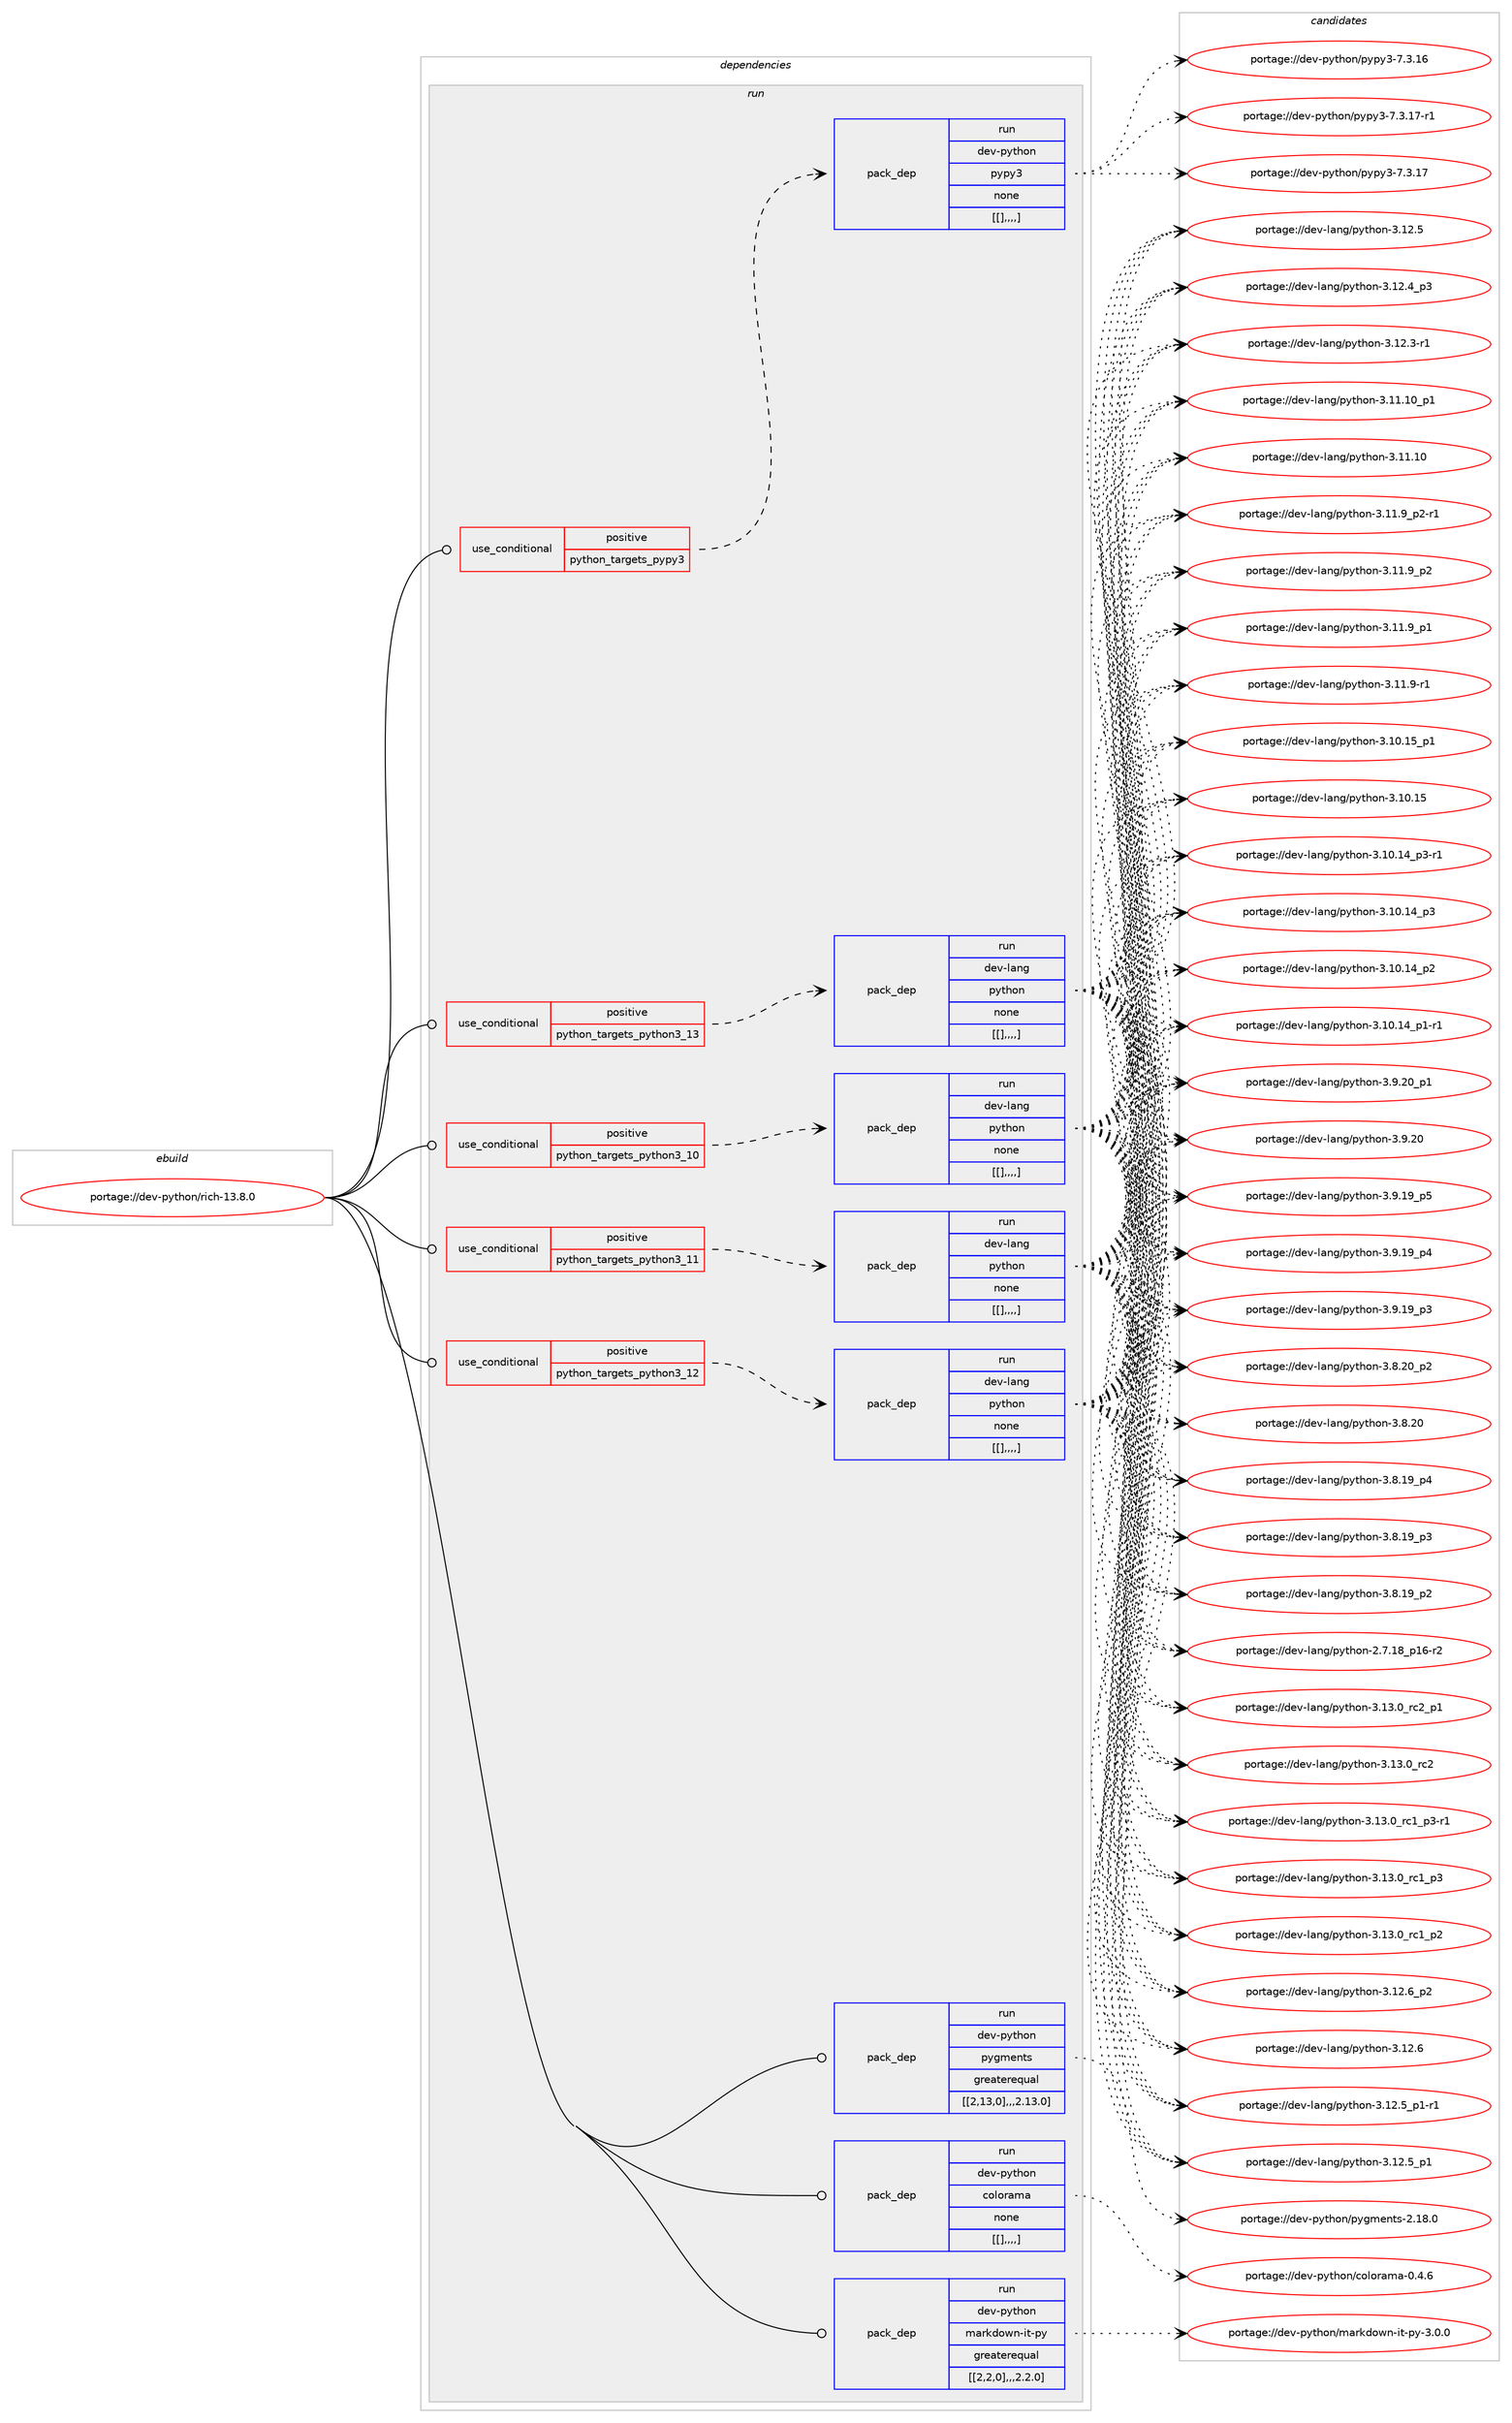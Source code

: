 digraph prolog {

# *************
# Graph options
# *************

newrank=true;
concentrate=true;
compound=true;
graph [rankdir=LR,fontname=Helvetica,fontsize=10,ranksep=1.5];#, ranksep=2.5, nodesep=0.2];
edge  [arrowhead=vee];
node  [fontname=Helvetica,fontsize=10];

# **********
# The ebuild
# **********

subgraph cluster_leftcol {
color=gray;
label=<<i>ebuild</i>>;
id [label="portage://dev-python/rich-13.8.0", color=red, width=4, href="../dev-python/rich-13.8.0.svg"];
}

# ****************
# The dependencies
# ****************

subgraph cluster_midcol {
color=gray;
label=<<i>dependencies</i>>;
subgraph cluster_compile {
fillcolor="#eeeeee";
style=filled;
label=<<i>compile</i>>;
}
subgraph cluster_compileandrun {
fillcolor="#eeeeee";
style=filled;
label=<<i>compile and run</i>>;
}
subgraph cluster_run {
fillcolor="#eeeeee";
style=filled;
label=<<i>run</i>>;
subgraph cond40793 {
dependency165372 [label=<<TABLE BORDER="0" CELLBORDER="1" CELLSPACING="0" CELLPADDING="4"><TR><TD ROWSPAN="3" CELLPADDING="10">use_conditional</TD></TR><TR><TD>positive</TD></TR><TR><TD>python_targets_pypy3</TD></TR></TABLE>>, shape=none, color=red];
subgraph pack123321 {
dependency165373 [label=<<TABLE BORDER="0" CELLBORDER="1" CELLSPACING="0" CELLPADDING="4" WIDTH="220"><TR><TD ROWSPAN="6" CELLPADDING="30">pack_dep</TD></TR><TR><TD WIDTH="110">run</TD></TR><TR><TD>dev-python</TD></TR><TR><TD>pypy3</TD></TR><TR><TD>none</TD></TR><TR><TD>[[],,,,]</TD></TR></TABLE>>, shape=none, color=blue];
}
dependency165372:e -> dependency165373:w [weight=20,style="dashed",arrowhead="vee"];
}
id:e -> dependency165372:w [weight=20,style="solid",arrowhead="odot"];
subgraph cond40794 {
dependency165374 [label=<<TABLE BORDER="0" CELLBORDER="1" CELLSPACING="0" CELLPADDING="4"><TR><TD ROWSPAN="3" CELLPADDING="10">use_conditional</TD></TR><TR><TD>positive</TD></TR><TR><TD>python_targets_python3_10</TD></TR></TABLE>>, shape=none, color=red];
subgraph pack123322 {
dependency165375 [label=<<TABLE BORDER="0" CELLBORDER="1" CELLSPACING="0" CELLPADDING="4" WIDTH="220"><TR><TD ROWSPAN="6" CELLPADDING="30">pack_dep</TD></TR><TR><TD WIDTH="110">run</TD></TR><TR><TD>dev-lang</TD></TR><TR><TD>python</TD></TR><TR><TD>none</TD></TR><TR><TD>[[],,,,]</TD></TR></TABLE>>, shape=none, color=blue];
}
dependency165374:e -> dependency165375:w [weight=20,style="dashed",arrowhead="vee"];
}
id:e -> dependency165374:w [weight=20,style="solid",arrowhead="odot"];
subgraph cond40795 {
dependency165376 [label=<<TABLE BORDER="0" CELLBORDER="1" CELLSPACING="0" CELLPADDING="4"><TR><TD ROWSPAN="3" CELLPADDING="10">use_conditional</TD></TR><TR><TD>positive</TD></TR><TR><TD>python_targets_python3_11</TD></TR></TABLE>>, shape=none, color=red];
subgraph pack123323 {
dependency165377 [label=<<TABLE BORDER="0" CELLBORDER="1" CELLSPACING="0" CELLPADDING="4" WIDTH="220"><TR><TD ROWSPAN="6" CELLPADDING="30">pack_dep</TD></TR><TR><TD WIDTH="110">run</TD></TR><TR><TD>dev-lang</TD></TR><TR><TD>python</TD></TR><TR><TD>none</TD></TR><TR><TD>[[],,,,]</TD></TR></TABLE>>, shape=none, color=blue];
}
dependency165376:e -> dependency165377:w [weight=20,style="dashed",arrowhead="vee"];
}
id:e -> dependency165376:w [weight=20,style="solid",arrowhead="odot"];
subgraph cond40796 {
dependency165378 [label=<<TABLE BORDER="0" CELLBORDER="1" CELLSPACING="0" CELLPADDING="4"><TR><TD ROWSPAN="3" CELLPADDING="10">use_conditional</TD></TR><TR><TD>positive</TD></TR><TR><TD>python_targets_python3_12</TD></TR></TABLE>>, shape=none, color=red];
subgraph pack123324 {
dependency165379 [label=<<TABLE BORDER="0" CELLBORDER="1" CELLSPACING="0" CELLPADDING="4" WIDTH="220"><TR><TD ROWSPAN="6" CELLPADDING="30">pack_dep</TD></TR><TR><TD WIDTH="110">run</TD></TR><TR><TD>dev-lang</TD></TR><TR><TD>python</TD></TR><TR><TD>none</TD></TR><TR><TD>[[],,,,]</TD></TR></TABLE>>, shape=none, color=blue];
}
dependency165378:e -> dependency165379:w [weight=20,style="dashed",arrowhead="vee"];
}
id:e -> dependency165378:w [weight=20,style="solid",arrowhead="odot"];
subgraph cond40797 {
dependency165380 [label=<<TABLE BORDER="0" CELLBORDER="1" CELLSPACING="0" CELLPADDING="4"><TR><TD ROWSPAN="3" CELLPADDING="10">use_conditional</TD></TR><TR><TD>positive</TD></TR><TR><TD>python_targets_python3_13</TD></TR></TABLE>>, shape=none, color=red];
subgraph pack123325 {
dependency165381 [label=<<TABLE BORDER="0" CELLBORDER="1" CELLSPACING="0" CELLPADDING="4" WIDTH="220"><TR><TD ROWSPAN="6" CELLPADDING="30">pack_dep</TD></TR><TR><TD WIDTH="110">run</TD></TR><TR><TD>dev-lang</TD></TR><TR><TD>python</TD></TR><TR><TD>none</TD></TR><TR><TD>[[],,,,]</TD></TR></TABLE>>, shape=none, color=blue];
}
dependency165380:e -> dependency165381:w [weight=20,style="dashed",arrowhead="vee"];
}
id:e -> dependency165380:w [weight=20,style="solid",arrowhead="odot"];
subgraph pack123326 {
dependency165382 [label=<<TABLE BORDER="0" CELLBORDER="1" CELLSPACING="0" CELLPADDING="4" WIDTH="220"><TR><TD ROWSPAN="6" CELLPADDING="30">pack_dep</TD></TR><TR><TD WIDTH="110">run</TD></TR><TR><TD>dev-python</TD></TR><TR><TD>colorama</TD></TR><TR><TD>none</TD></TR><TR><TD>[[],,,,]</TD></TR></TABLE>>, shape=none, color=blue];
}
id:e -> dependency165382:w [weight=20,style="solid",arrowhead="odot"];
subgraph pack123327 {
dependency165383 [label=<<TABLE BORDER="0" CELLBORDER="1" CELLSPACING="0" CELLPADDING="4" WIDTH="220"><TR><TD ROWSPAN="6" CELLPADDING="30">pack_dep</TD></TR><TR><TD WIDTH="110">run</TD></TR><TR><TD>dev-python</TD></TR><TR><TD>markdown-it-py</TD></TR><TR><TD>greaterequal</TD></TR><TR><TD>[[2,2,0],,,2.2.0]</TD></TR></TABLE>>, shape=none, color=blue];
}
id:e -> dependency165383:w [weight=20,style="solid",arrowhead="odot"];
subgraph pack123328 {
dependency165384 [label=<<TABLE BORDER="0" CELLBORDER="1" CELLSPACING="0" CELLPADDING="4" WIDTH="220"><TR><TD ROWSPAN="6" CELLPADDING="30">pack_dep</TD></TR><TR><TD WIDTH="110">run</TD></TR><TR><TD>dev-python</TD></TR><TR><TD>pygments</TD></TR><TR><TD>greaterequal</TD></TR><TR><TD>[[2,13,0],,,2.13.0]</TD></TR></TABLE>>, shape=none, color=blue];
}
id:e -> dependency165384:w [weight=20,style="solid",arrowhead="odot"];
}
}

# **************
# The candidates
# **************

subgraph cluster_choices {
rank=same;
color=gray;
label=<<i>candidates</i>>;

subgraph choice123321 {
color=black;
nodesep=1;
choice100101118451121211161041111104711212111212151455546514649554511449 [label="portage://dev-python/pypy3-7.3.17-r1", color=red, width=4,href="../dev-python/pypy3-7.3.17-r1.svg"];
choice10010111845112121116104111110471121211121215145554651464955 [label="portage://dev-python/pypy3-7.3.17", color=red, width=4,href="../dev-python/pypy3-7.3.17.svg"];
choice10010111845112121116104111110471121211121215145554651464954 [label="portage://dev-python/pypy3-7.3.16", color=red, width=4,href="../dev-python/pypy3-7.3.16.svg"];
dependency165373:e -> choice100101118451121211161041111104711212111212151455546514649554511449:w [style=dotted,weight="100"];
dependency165373:e -> choice10010111845112121116104111110471121211121215145554651464955:w [style=dotted,weight="100"];
dependency165373:e -> choice10010111845112121116104111110471121211121215145554651464954:w [style=dotted,weight="100"];
}
subgraph choice123322 {
color=black;
nodesep=1;
choice100101118451089711010347112121116104111110455146495146489511499509511249 [label="portage://dev-lang/python-3.13.0_rc2_p1", color=red, width=4,href="../dev-lang/python-3.13.0_rc2_p1.svg"];
choice10010111845108971101034711212111610411111045514649514648951149950 [label="portage://dev-lang/python-3.13.0_rc2", color=red, width=4,href="../dev-lang/python-3.13.0_rc2.svg"];
choice1001011184510897110103471121211161041111104551464951464895114994995112514511449 [label="portage://dev-lang/python-3.13.0_rc1_p3-r1", color=red, width=4,href="../dev-lang/python-3.13.0_rc1_p3-r1.svg"];
choice100101118451089711010347112121116104111110455146495146489511499499511251 [label="portage://dev-lang/python-3.13.0_rc1_p3", color=red, width=4,href="../dev-lang/python-3.13.0_rc1_p3.svg"];
choice100101118451089711010347112121116104111110455146495146489511499499511250 [label="portage://dev-lang/python-3.13.0_rc1_p2", color=red, width=4,href="../dev-lang/python-3.13.0_rc1_p2.svg"];
choice100101118451089711010347112121116104111110455146495046549511250 [label="portage://dev-lang/python-3.12.6_p2", color=red, width=4,href="../dev-lang/python-3.12.6_p2.svg"];
choice10010111845108971101034711212111610411111045514649504654 [label="portage://dev-lang/python-3.12.6", color=red, width=4,href="../dev-lang/python-3.12.6.svg"];
choice1001011184510897110103471121211161041111104551464950465395112494511449 [label="portage://dev-lang/python-3.12.5_p1-r1", color=red, width=4,href="../dev-lang/python-3.12.5_p1-r1.svg"];
choice100101118451089711010347112121116104111110455146495046539511249 [label="portage://dev-lang/python-3.12.5_p1", color=red, width=4,href="../dev-lang/python-3.12.5_p1.svg"];
choice10010111845108971101034711212111610411111045514649504653 [label="portage://dev-lang/python-3.12.5", color=red, width=4,href="../dev-lang/python-3.12.5.svg"];
choice100101118451089711010347112121116104111110455146495046529511251 [label="portage://dev-lang/python-3.12.4_p3", color=red, width=4,href="../dev-lang/python-3.12.4_p3.svg"];
choice100101118451089711010347112121116104111110455146495046514511449 [label="portage://dev-lang/python-3.12.3-r1", color=red, width=4,href="../dev-lang/python-3.12.3-r1.svg"];
choice10010111845108971101034711212111610411111045514649494649489511249 [label="portage://dev-lang/python-3.11.10_p1", color=red, width=4,href="../dev-lang/python-3.11.10_p1.svg"];
choice1001011184510897110103471121211161041111104551464949464948 [label="portage://dev-lang/python-3.11.10", color=red, width=4,href="../dev-lang/python-3.11.10.svg"];
choice1001011184510897110103471121211161041111104551464949465795112504511449 [label="portage://dev-lang/python-3.11.9_p2-r1", color=red, width=4,href="../dev-lang/python-3.11.9_p2-r1.svg"];
choice100101118451089711010347112121116104111110455146494946579511250 [label="portage://dev-lang/python-3.11.9_p2", color=red, width=4,href="../dev-lang/python-3.11.9_p2.svg"];
choice100101118451089711010347112121116104111110455146494946579511249 [label="portage://dev-lang/python-3.11.9_p1", color=red, width=4,href="../dev-lang/python-3.11.9_p1.svg"];
choice100101118451089711010347112121116104111110455146494946574511449 [label="portage://dev-lang/python-3.11.9-r1", color=red, width=4,href="../dev-lang/python-3.11.9-r1.svg"];
choice10010111845108971101034711212111610411111045514649484649539511249 [label="portage://dev-lang/python-3.10.15_p1", color=red, width=4,href="../dev-lang/python-3.10.15_p1.svg"];
choice1001011184510897110103471121211161041111104551464948464953 [label="portage://dev-lang/python-3.10.15", color=red, width=4,href="../dev-lang/python-3.10.15.svg"];
choice100101118451089711010347112121116104111110455146494846495295112514511449 [label="portage://dev-lang/python-3.10.14_p3-r1", color=red, width=4,href="../dev-lang/python-3.10.14_p3-r1.svg"];
choice10010111845108971101034711212111610411111045514649484649529511251 [label="portage://dev-lang/python-3.10.14_p3", color=red, width=4,href="../dev-lang/python-3.10.14_p3.svg"];
choice10010111845108971101034711212111610411111045514649484649529511250 [label="portage://dev-lang/python-3.10.14_p2", color=red, width=4,href="../dev-lang/python-3.10.14_p2.svg"];
choice100101118451089711010347112121116104111110455146494846495295112494511449 [label="portage://dev-lang/python-3.10.14_p1-r1", color=red, width=4,href="../dev-lang/python-3.10.14_p1-r1.svg"];
choice100101118451089711010347112121116104111110455146574650489511249 [label="portage://dev-lang/python-3.9.20_p1", color=red, width=4,href="../dev-lang/python-3.9.20_p1.svg"];
choice10010111845108971101034711212111610411111045514657465048 [label="portage://dev-lang/python-3.9.20", color=red, width=4,href="../dev-lang/python-3.9.20.svg"];
choice100101118451089711010347112121116104111110455146574649579511253 [label="portage://dev-lang/python-3.9.19_p5", color=red, width=4,href="../dev-lang/python-3.9.19_p5.svg"];
choice100101118451089711010347112121116104111110455146574649579511252 [label="portage://dev-lang/python-3.9.19_p4", color=red, width=4,href="../dev-lang/python-3.9.19_p4.svg"];
choice100101118451089711010347112121116104111110455146574649579511251 [label="portage://dev-lang/python-3.9.19_p3", color=red, width=4,href="../dev-lang/python-3.9.19_p3.svg"];
choice100101118451089711010347112121116104111110455146564650489511250 [label="portage://dev-lang/python-3.8.20_p2", color=red, width=4,href="../dev-lang/python-3.8.20_p2.svg"];
choice10010111845108971101034711212111610411111045514656465048 [label="portage://dev-lang/python-3.8.20", color=red, width=4,href="../dev-lang/python-3.8.20.svg"];
choice100101118451089711010347112121116104111110455146564649579511252 [label="portage://dev-lang/python-3.8.19_p4", color=red, width=4,href="../dev-lang/python-3.8.19_p4.svg"];
choice100101118451089711010347112121116104111110455146564649579511251 [label="portage://dev-lang/python-3.8.19_p3", color=red, width=4,href="../dev-lang/python-3.8.19_p3.svg"];
choice100101118451089711010347112121116104111110455146564649579511250 [label="portage://dev-lang/python-3.8.19_p2", color=red, width=4,href="../dev-lang/python-3.8.19_p2.svg"];
choice100101118451089711010347112121116104111110455046554649569511249544511450 [label="portage://dev-lang/python-2.7.18_p16-r2", color=red, width=4,href="../dev-lang/python-2.7.18_p16-r2.svg"];
dependency165375:e -> choice100101118451089711010347112121116104111110455146495146489511499509511249:w [style=dotted,weight="100"];
dependency165375:e -> choice10010111845108971101034711212111610411111045514649514648951149950:w [style=dotted,weight="100"];
dependency165375:e -> choice1001011184510897110103471121211161041111104551464951464895114994995112514511449:w [style=dotted,weight="100"];
dependency165375:e -> choice100101118451089711010347112121116104111110455146495146489511499499511251:w [style=dotted,weight="100"];
dependency165375:e -> choice100101118451089711010347112121116104111110455146495146489511499499511250:w [style=dotted,weight="100"];
dependency165375:e -> choice100101118451089711010347112121116104111110455146495046549511250:w [style=dotted,weight="100"];
dependency165375:e -> choice10010111845108971101034711212111610411111045514649504654:w [style=dotted,weight="100"];
dependency165375:e -> choice1001011184510897110103471121211161041111104551464950465395112494511449:w [style=dotted,weight="100"];
dependency165375:e -> choice100101118451089711010347112121116104111110455146495046539511249:w [style=dotted,weight="100"];
dependency165375:e -> choice10010111845108971101034711212111610411111045514649504653:w [style=dotted,weight="100"];
dependency165375:e -> choice100101118451089711010347112121116104111110455146495046529511251:w [style=dotted,weight="100"];
dependency165375:e -> choice100101118451089711010347112121116104111110455146495046514511449:w [style=dotted,weight="100"];
dependency165375:e -> choice10010111845108971101034711212111610411111045514649494649489511249:w [style=dotted,weight="100"];
dependency165375:e -> choice1001011184510897110103471121211161041111104551464949464948:w [style=dotted,weight="100"];
dependency165375:e -> choice1001011184510897110103471121211161041111104551464949465795112504511449:w [style=dotted,weight="100"];
dependency165375:e -> choice100101118451089711010347112121116104111110455146494946579511250:w [style=dotted,weight="100"];
dependency165375:e -> choice100101118451089711010347112121116104111110455146494946579511249:w [style=dotted,weight="100"];
dependency165375:e -> choice100101118451089711010347112121116104111110455146494946574511449:w [style=dotted,weight="100"];
dependency165375:e -> choice10010111845108971101034711212111610411111045514649484649539511249:w [style=dotted,weight="100"];
dependency165375:e -> choice1001011184510897110103471121211161041111104551464948464953:w [style=dotted,weight="100"];
dependency165375:e -> choice100101118451089711010347112121116104111110455146494846495295112514511449:w [style=dotted,weight="100"];
dependency165375:e -> choice10010111845108971101034711212111610411111045514649484649529511251:w [style=dotted,weight="100"];
dependency165375:e -> choice10010111845108971101034711212111610411111045514649484649529511250:w [style=dotted,weight="100"];
dependency165375:e -> choice100101118451089711010347112121116104111110455146494846495295112494511449:w [style=dotted,weight="100"];
dependency165375:e -> choice100101118451089711010347112121116104111110455146574650489511249:w [style=dotted,weight="100"];
dependency165375:e -> choice10010111845108971101034711212111610411111045514657465048:w [style=dotted,weight="100"];
dependency165375:e -> choice100101118451089711010347112121116104111110455146574649579511253:w [style=dotted,weight="100"];
dependency165375:e -> choice100101118451089711010347112121116104111110455146574649579511252:w [style=dotted,weight="100"];
dependency165375:e -> choice100101118451089711010347112121116104111110455146574649579511251:w [style=dotted,weight="100"];
dependency165375:e -> choice100101118451089711010347112121116104111110455146564650489511250:w [style=dotted,weight="100"];
dependency165375:e -> choice10010111845108971101034711212111610411111045514656465048:w [style=dotted,weight="100"];
dependency165375:e -> choice100101118451089711010347112121116104111110455146564649579511252:w [style=dotted,weight="100"];
dependency165375:e -> choice100101118451089711010347112121116104111110455146564649579511251:w [style=dotted,weight="100"];
dependency165375:e -> choice100101118451089711010347112121116104111110455146564649579511250:w [style=dotted,weight="100"];
dependency165375:e -> choice100101118451089711010347112121116104111110455046554649569511249544511450:w [style=dotted,weight="100"];
}
subgraph choice123323 {
color=black;
nodesep=1;
choice100101118451089711010347112121116104111110455146495146489511499509511249 [label="portage://dev-lang/python-3.13.0_rc2_p1", color=red, width=4,href="../dev-lang/python-3.13.0_rc2_p1.svg"];
choice10010111845108971101034711212111610411111045514649514648951149950 [label="portage://dev-lang/python-3.13.0_rc2", color=red, width=4,href="../dev-lang/python-3.13.0_rc2.svg"];
choice1001011184510897110103471121211161041111104551464951464895114994995112514511449 [label="portage://dev-lang/python-3.13.0_rc1_p3-r1", color=red, width=4,href="../dev-lang/python-3.13.0_rc1_p3-r1.svg"];
choice100101118451089711010347112121116104111110455146495146489511499499511251 [label="portage://dev-lang/python-3.13.0_rc1_p3", color=red, width=4,href="../dev-lang/python-3.13.0_rc1_p3.svg"];
choice100101118451089711010347112121116104111110455146495146489511499499511250 [label="portage://dev-lang/python-3.13.0_rc1_p2", color=red, width=4,href="../dev-lang/python-3.13.0_rc1_p2.svg"];
choice100101118451089711010347112121116104111110455146495046549511250 [label="portage://dev-lang/python-3.12.6_p2", color=red, width=4,href="../dev-lang/python-3.12.6_p2.svg"];
choice10010111845108971101034711212111610411111045514649504654 [label="portage://dev-lang/python-3.12.6", color=red, width=4,href="../dev-lang/python-3.12.6.svg"];
choice1001011184510897110103471121211161041111104551464950465395112494511449 [label="portage://dev-lang/python-3.12.5_p1-r1", color=red, width=4,href="../dev-lang/python-3.12.5_p1-r1.svg"];
choice100101118451089711010347112121116104111110455146495046539511249 [label="portage://dev-lang/python-3.12.5_p1", color=red, width=4,href="../dev-lang/python-3.12.5_p1.svg"];
choice10010111845108971101034711212111610411111045514649504653 [label="portage://dev-lang/python-3.12.5", color=red, width=4,href="../dev-lang/python-3.12.5.svg"];
choice100101118451089711010347112121116104111110455146495046529511251 [label="portage://dev-lang/python-3.12.4_p3", color=red, width=4,href="../dev-lang/python-3.12.4_p3.svg"];
choice100101118451089711010347112121116104111110455146495046514511449 [label="portage://dev-lang/python-3.12.3-r1", color=red, width=4,href="../dev-lang/python-3.12.3-r1.svg"];
choice10010111845108971101034711212111610411111045514649494649489511249 [label="portage://dev-lang/python-3.11.10_p1", color=red, width=4,href="../dev-lang/python-3.11.10_p1.svg"];
choice1001011184510897110103471121211161041111104551464949464948 [label="portage://dev-lang/python-3.11.10", color=red, width=4,href="../dev-lang/python-3.11.10.svg"];
choice1001011184510897110103471121211161041111104551464949465795112504511449 [label="portage://dev-lang/python-3.11.9_p2-r1", color=red, width=4,href="../dev-lang/python-3.11.9_p2-r1.svg"];
choice100101118451089711010347112121116104111110455146494946579511250 [label="portage://dev-lang/python-3.11.9_p2", color=red, width=4,href="../dev-lang/python-3.11.9_p2.svg"];
choice100101118451089711010347112121116104111110455146494946579511249 [label="portage://dev-lang/python-3.11.9_p1", color=red, width=4,href="../dev-lang/python-3.11.9_p1.svg"];
choice100101118451089711010347112121116104111110455146494946574511449 [label="portage://dev-lang/python-3.11.9-r1", color=red, width=4,href="../dev-lang/python-3.11.9-r1.svg"];
choice10010111845108971101034711212111610411111045514649484649539511249 [label="portage://dev-lang/python-3.10.15_p1", color=red, width=4,href="../dev-lang/python-3.10.15_p1.svg"];
choice1001011184510897110103471121211161041111104551464948464953 [label="portage://dev-lang/python-3.10.15", color=red, width=4,href="../dev-lang/python-3.10.15.svg"];
choice100101118451089711010347112121116104111110455146494846495295112514511449 [label="portage://dev-lang/python-3.10.14_p3-r1", color=red, width=4,href="../dev-lang/python-3.10.14_p3-r1.svg"];
choice10010111845108971101034711212111610411111045514649484649529511251 [label="portage://dev-lang/python-3.10.14_p3", color=red, width=4,href="../dev-lang/python-3.10.14_p3.svg"];
choice10010111845108971101034711212111610411111045514649484649529511250 [label="portage://dev-lang/python-3.10.14_p2", color=red, width=4,href="../dev-lang/python-3.10.14_p2.svg"];
choice100101118451089711010347112121116104111110455146494846495295112494511449 [label="portage://dev-lang/python-3.10.14_p1-r1", color=red, width=4,href="../dev-lang/python-3.10.14_p1-r1.svg"];
choice100101118451089711010347112121116104111110455146574650489511249 [label="portage://dev-lang/python-3.9.20_p1", color=red, width=4,href="../dev-lang/python-3.9.20_p1.svg"];
choice10010111845108971101034711212111610411111045514657465048 [label="portage://dev-lang/python-3.9.20", color=red, width=4,href="../dev-lang/python-3.9.20.svg"];
choice100101118451089711010347112121116104111110455146574649579511253 [label="portage://dev-lang/python-3.9.19_p5", color=red, width=4,href="../dev-lang/python-3.9.19_p5.svg"];
choice100101118451089711010347112121116104111110455146574649579511252 [label="portage://dev-lang/python-3.9.19_p4", color=red, width=4,href="../dev-lang/python-3.9.19_p4.svg"];
choice100101118451089711010347112121116104111110455146574649579511251 [label="portage://dev-lang/python-3.9.19_p3", color=red, width=4,href="../dev-lang/python-3.9.19_p3.svg"];
choice100101118451089711010347112121116104111110455146564650489511250 [label="portage://dev-lang/python-3.8.20_p2", color=red, width=4,href="../dev-lang/python-3.8.20_p2.svg"];
choice10010111845108971101034711212111610411111045514656465048 [label="portage://dev-lang/python-3.8.20", color=red, width=4,href="../dev-lang/python-3.8.20.svg"];
choice100101118451089711010347112121116104111110455146564649579511252 [label="portage://dev-lang/python-3.8.19_p4", color=red, width=4,href="../dev-lang/python-3.8.19_p4.svg"];
choice100101118451089711010347112121116104111110455146564649579511251 [label="portage://dev-lang/python-3.8.19_p3", color=red, width=4,href="../dev-lang/python-3.8.19_p3.svg"];
choice100101118451089711010347112121116104111110455146564649579511250 [label="portage://dev-lang/python-3.8.19_p2", color=red, width=4,href="../dev-lang/python-3.8.19_p2.svg"];
choice100101118451089711010347112121116104111110455046554649569511249544511450 [label="portage://dev-lang/python-2.7.18_p16-r2", color=red, width=4,href="../dev-lang/python-2.7.18_p16-r2.svg"];
dependency165377:e -> choice100101118451089711010347112121116104111110455146495146489511499509511249:w [style=dotted,weight="100"];
dependency165377:e -> choice10010111845108971101034711212111610411111045514649514648951149950:w [style=dotted,weight="100"];
dependency165377:e -> choice1001011184510897110103471121211161041111104551464951464895114994995112514511449:w [style=dotted,weight="100"];
dependency165377:e -> choice100101118451089711010347112121116104111110455146495146489511499499511251:w [style=dotted,weight="100"];
dependency165377:e -> choice100101118451089711010347112121116104111110455146495146489511499499511250:w [style=dotted,weight="100"];
dependency165377:e -> choice100101118451089711010347112121116104111110455146495046549511250:w [style=dotted,weight="100"];
dependency165377:e -> choice10010111845108971101034711212111610411111045514649504654:w [style=dotted,weight="100"];
dependency165377:e -> choice1001011184510897110103471121211161041111104551464950465395112494511449:w [style=dotted,weight="100"];
dependency165377:e -> choice100101118451089711010347112121116104111110455146495046539511249:w [style=dotted,weight="100"];
dependency165377:e -> choice10010111845108971101034711212111610411111045514649504653:w [style=dotted,weight="100"];
dependency165377:e -> choice100101118451089711010347112121116104111110455146495046529511251:w [style=dotted,weight="100"];
dependency165377:e -> choice100101118451089711010347112121116104111110455146495046514511449:w [style=dotted,weight="100"];
dependency165377:e -> choice10010111845108971101034711212111610411111045514649494649489511249:w [style=dotted,weight="100"];
dependency165377:e -> choice1001011184510897110103471121211161041111104551464949464948:w [style=dotted,weight="100"];
dependency165377:e -> choice1001011184510897110103471121211161041111104551464949465795112504511449:w [style=dotted,weight="100"];
dependency165377:e -> choice100101118451089711010347112121116104111110455146494946579511250:w [style=dotted,weight="100"];
dependency165377:e -> choice100101118451089711010347112121116104111110455146494946579511249:w [style=dotted,weight="100"];
dependency165377:e -> choice100101118451089711010347112121116104111110455146494946574511449:w [style=dotted,weight="100"];
dependency165377:e -> choice10010111845108971101034711212111610411111045514649484649539511249:w [style=dotted,weight="100"];
dependency165377:e -> choice1001011184510897110103471121211161041111104551464948464953:w [style=dotted,weight="100"];
dependency165377:e -> choice100101118451089711010347112121116104111110455146494846495295112514511449:w [style=dotted,weight="100"];
dependency165377:e -> choice10010111845108971101034711212111610411111045514649484649529511251:w [style=dotted,weight="100"];
dependency165377:e -> choice10010111845108971101034711212111610411111045514649484649529511250:w [style=dotted,weight="100"];
dependency165377:e -> choice100101118451089711010347112121116104111110455146494846495295112494511449:w [style=dotted,weight="100"];
dependency165377:e -> choice100101118451089711010347112121116104111110455146574650489511249:w [style=dotted,weight="100"];
dependency165377:e -> choice10010111845108971101034711212111610411111045514657465048:w [style=dotted,weight="100"];
dependency165377:e -> choice100101118451089711010347112121116104111110455146574649579511253:w [style=dotted,weight="100"];
dependency165377:e -> choice100101118451089711010347112121116104111110455146574649579511252:w [style=dotted,weight="100"];
dependency165377:e -> choice100101118451089711010347112121116104111110455146574649579511251:w [style=dotted,weight="100"];
dependency165377:e -> choice100101118451089711010347112121116104111110455146564650489511250:w [style=dotted,weight="100"];
dependency165377:e -> choice10010111845108971101034711212111610411111045514656465048:w [style=dotted,weight="100"];
dependency165377:e -> choice100101118451089711010347112121116104111110455146564649579511252:w [style=dotted,weight="100"];
dependency165377:e -> choice100101118451089711010347112121116104111110455146564649579511251:w [style=dotted,weight="100"];
dependency165377:e -> choice100101118451089711010347112121116104111110455146564649579511250:w [style=dotted,weight="100"];
dependency165377:e -> choice100101118451089711010347112121116104111110455046554649569511249544511450:w [style=dotted,weight="100"];
}
subgraph choice123324 {
color=black;
nodesep=1;
choice100101118451089711010347112121116104111110455146495146489511499509511249 [label="portage://dev-lang/python-3.13.0_rc2_p1", color=red, width=4,href="../dev-lang/python-3.13.0_rc2_p1.svg"];
choice10010111845108971101034711212111610411111045514649514648951149950 [label="portage://dev-lang/python-3.13.0_rc2", color=red, width=4,href="../dev-lang/python-3.13.0_rc2.svg"];
choice1001011184510897110103471121211161041111104551464951464895114994995112514511449 [label="portage://dev-lang/python-3.13.0_rc1_p3-r1", color=red, width=4,href="../dev-lang/python-3.13.0_rc1_p3-r1.svg"];
choice100101118451089711010347112121116104111110455146495146489511499499511251 [label="portage://dev-lang/python-3.13.0_rc1_p3", color=red, width=4,href="../dev-lang/python-3.13.0_rc1_p3.svg"];
choice100101118451089711010347112121116104111110455146495146489511499499511250 [label="portage://dev-lang/python-3.13.0_rc1_p2", color=red, width=4,href="../dev-lang/python-3.13.0_rc1_p2.svg"];
choice100101118451089711010347112121116104111110455146495046549511250 [label="portage://dev-lang/python-3.12.6_p2", color=red, width=4,href="../dev-lang/python-3.12.6_p2.svg"];
choice10010111845108971101034711212111610411111045514649504654 [label="portage://dev-lang/python-3.12.6", color=red, width=4,href="../dev-lang/python-3.12.6.svg"];
choice1001011184510897110103471121211161041111104551464950465395112494511449 [label="portage://dev-lang/python-3.12.5_p1-r1", color=red, width=4,href="../dev-lang/python-3.12.5_p1-r1.svg"];
choice100101118451089711010347112121116104111110455146495046539511249 [label="portage://dev-lang/python-3.12.5_p1", color=red, width=4,href="../dev-lang/python-3.12.5_p1.svg"];
choice10010111845108971101034711212111610411111045514649504653 [label="portage://dev-lang/python-3.12.5", color=red, width=4,href="../dev-lang/python-3.12.5.svg"];
choice100101118451089711010347112121116104111110455146495046529511251 [label="portage://dev-lang/python-3.12.4_p3", color=red, width=4,href="../dev-lang/python-3.12.4_p3.svg"];
choice100101118451089711010347112121116104111110455146495046514511449 [label="portage://dev-lang/python-3.12.3-r1", color=red, width=4,href="../dev-lang/python-3.12.3-r1.svg"];
choice10010111845108971101034711212111610411111045514649494649489511249 [label="portage://dev-lang/python-3.11.10_p1", color=red, width=4,href="../dev-lang/python-3.11.10_p1.svg"];
choice1001011184510897110103471121211161041111104551464949464948 [label="portage://dev-lang/python-3.11.10", color=red, width=4,href="../dev-lang/python-3.11.10.svg"];
choice1001011184510897110103471121211161041111104551464949465795112504511449 [label="portage://dev-lang/python-3.11.9_p2-r1", color=red, width=4,href="../dev-lang/python-3.11.9_p2-r1.svg"];
choice100101118451089711010347112121116104111110455146494946579511250 [label="portage://dev-lang/python-3.11.9_p2", color=red, width=4,href="../dev-lang/python-3.11.9_p2.svg"];
choice100101118451089711010347112121116104111110455146494946579511249 [label="portage://dev-lang/python-3.11.9_p1", color=red, width=4,href="../dev-lang/python-3.11.9_p1.svg"];
choice100101118451089711010347112121116104111110455146494946574511449 [label="portage://dev-lang/python-3.11.9-r1", color=red, width=4,href="../dev-lang/python-3.11.9-r1.svg"];
choice10010111845108971101034711212111610411111045514649484649539511249 [label="portage://dev-lang/python-3.10.15_p1", color=red, width=4,href="../dev-lang/python-3.10.15_p1.svg"];
choice1001011184510897110103471121211161041111104551464948464953 [label="portage://dev-lang/python-3.10.15", color=red, width=4,href="../dev-lang/python-3.10.15.svg"];
choice100101118451089711010347112121116104111110455146494846495295112514511449 [label="portage://dev-lang/python-3.10.14_p3-r1", color=red, width=4,href="../dev-lang/python-3.10.14_p3-r1.svg"];
choice10010111845108971101034711212111610411111045514649484649529511251 [label="portage://dev-lang/python-3.10.14_p3", color=red, width=4,href="../dev-lang/python-3.10.14_p3.svg"];
choice10010111845108971101034711212111610411111045514649484649529511250 [label="portage://dev-lang/python-3.10.14_p2", color=red, width=4,href="../dev-lang/python-3.10.14_p2.svg"];
choice100101118451089711010347112121116104111110455146494846495295112494511449 [label="portage://dev-lang/python-3.10.14_p1-r1", color=red, width=4,href="../dev-lang/python-3.10.14_p1-r1.svg"];
choice100101118451089711010347112121116104111110455146574650489511249 [label="portage://dev-lang/python-3.9.20_p1", color=red, width=4,href="../dev-lang/python-3.9.20_p1.svg"];
choice10010111845108971101034711212111610411111045514657465048 [label="portage://dev-lang/python-3.9.20", color=red, width=4,href="../dev-lang/python-3.9.20.svg"];
choice100101118451089711010347112121116104111110455146574649579511253 [label="portage://dev-lang/python-3.9.19_p5", color=red, width=4,href="../dev-lang/python-3.9.19_p5.svg"];
choice100101118451089711010347112121116104111110455146574649579511252 [label="portage://dev-lang/python-3.9.19_p4", color=red, width=4,href="../dev-lang/python-3.9.19_p4.svg"];
choice100101118451089711010347112121116104111110455146574649579511251 [label="portage://dev-lang/python-3.9.19_p3", color=red, width=4,href="../dev-lang/python-3.9.19_p3.svg"];
choice100101118451089711010347112121116104111110455146564650489511250 [label="portage://dev-lang/python-3.8.20_p2", color=red, width=4,href="../dev-lang/python-3.8.20_p2.svg"];
choice10010111845108971101034711212111610411111045514656465048 [label="portage://dev-lang/python-3.8.20", color=red, width=4,href="../dev-lang/python-3.8.20.svg"];
choice100101118451089711010347112121116104111110455146564649579511252 [label="portage://dev-lang/python-3.8.19_p4", color=red, width=4,href="../dev-lang/python-3.8.19_p4.svg"];
choice100101118451089711010347112121116104111110455146564649579511251 [label="portage://dev-lang/python-3.8.19_p3", color=red, width=4,href="../dev-lang/python-3.8.19_p3.svg"];
choice100101118451089711010347112121116104111110455146564649579511250 [label="portage://dev-lang/python-3.8.19_p2", color=red, width=4,href="../dev-lang/python-3.8.19_p2.svg"];
choice100101118451089711010347112121116104111110455046554649569511249544511450 [label="portage://dev-lang/python-2.7.18_p16-r2", color=red, width=4,href="../dev-lang/python-2.7.18_p16-r2.svg"];
dependency165379:e -> choice100101118451089711010347112121116104111110455146495146489511499509511249:w [style=dotted,weight="100"];
dependency165379:e -> choice10010111845108971101034711212111610411111045514649514648951149950:w [style=dotted,weight="100"];
dependency165379:e -> choice1001011184510897110103471121211161041111104551464951464895114994995112514511449:w [style=dotted,weight="100"];
dependency165379:e -> choice100101118451089711010347112121116104111110455146495146489511499499511251:w [style=dotted,weight="100"];
dependency165379:e -> choice100101118451089711010347112121116104111110455146495146489511499499511250:w [style=dotted,weight="100"];
dependency165379:e -> choice100101118451089711010347112121116104111110455146495046549511250:w [style=dotted,weight="100"];
dependency165379:e -> choice10010111845108971101034711212111610411111045514649504654:w [style=dotted,weight="100"];
dependency165379:e -> choice1001011184510897110103471121211161041111104551464950465395112494511449:w [style=dotted,weight="100"];
dependency165379:e -> choice100101118451089711010347112121116104111110455146495046539511249:w [style=dotted,weight="100"];
dependency165379:e -> choice10010111845108971101034711212111610411111045514649504653:w [style=dotted,weight="100"];
dependency165379:e -> choice100101118451089711010347112121116104111110455146495046529511251:w [style=dotted,weight="100"];
dependency165379:e -> choice100101118451089711010347112121116104111110455146495046514511449:w [style=dotted,weight="100"];
dependency165379:e -> choice10010111845108971101034711212111610411111045514649494649489511249:w [style=dotted,weight="100"];
dependency165379:e -> choice1001011184510897110103471121211161041111104551464949464948:w [style=dotted,weight="100"];
dependency165379:e -> choice1001011184510897110103471121211161041111104551464949465795112504511449:w [style=dotted,weight="100"];
dependency165379:e -> choice100101118451089711010347112121116104111110455146494946579511250:w [style=dotted,weight="100"];
dependency165379:e -> choice100101118451089711010347112121116104111110455146494946579511249:w [style=dotted,weight="100"];
dependency165379:e -> choice100101118451089711010347112121116104111110455146494946574511449:w [style=dotted,weight="100"];
dependency165379:e -> choice10010111845108971101034711212111610411111045514649484649539511249:w [style=dotted,weight="100"];
dependency165379:e -> choice1001011184510897110103471121211161041111104551464948464953:w [style=dotted,weight="100"];
dependency165379:e -> choice100101118451089711010347112121116104111110455146494846495295112514511449:w [style=dotted,weight="100"];
dependency165379:e -> choice10010111845108971101034711212111610411111045514649484649529511251:w [style=dotted,weight="100"];
dependency165379:e -> choice10010111845108971101034711212111610411111045514649484649529511250:w [style=dotted,weight="100"];
dependency165379:e -> choice100101118451089711010347112121116104111110455146494846495295112494511449:w [style=dotted,weight="100"];
dependency165379:e -> choice100101118451089711010347112121116104111110455146574650489511249:w [style=dotted,weight="100"];
dependency165379:e -> choice10010111845108971101034711212111610411111045514657465048:w [style=dotted,weight="100"];
dependency165379:e -> choice100101118451089711010347112121116104111110455146574649579511253:w [style=dotted,weight="100"];
dependency165379:e -> choice100101118451089711010347112121116104111110455146574649579511252:w [style=dotted,weight="100"];
dependency165379:e -> choice100101118451089711010347112121116104111110455146574649579511251:w [style=dotted,weight="100"];
dependency165379:e -> choice100101118451089711010347112121116104111110455146564650489511250:w [style=dotted,weight="100"];
dependency165379:e -> choice10010111845108971101034711212111610411111045514656465048:w [style=dotted,weight="100"];
dependency165379:e -> choice100101118451089711010347112121116104111110455146564649579511252:w [style=dotted,weight="100"];
dependency165379:e -> choice100101118451089711010347112121116104111110455146564649579511251:w [style=dotted,weight="100"];
dependency165379:e -> choice100101118451089711010347112121116104111110455146564649579511250:w [style=dotted,weight="100"];
dependency165379:e -> choice100101118451089711010347112121116104111110455046554649569511249544511450:w [style=dotted,weight="100"];
}
subgraph choice123325 {
color=black;
nodesep=1;
choice100101118451089711010347112121116104111110455146495146489511499509511249 [label="portage://dev-lang/python-3.13.0_rc2_p1", color=red, width=4,href="../dev-lang/python-3.13.0_rc2_p1.svg"];
choice10010111845108971101034711212111610411111045514649514648951149950 [label="portage://dev-lang/python-3.13.0_rc2", color=red, width=4,href="../dev-lang/python-3.13.0_rc2.svg"];
choice1001011184510897110103471121211161041111104551464951464895114994995112514511449 [label="portage://dev-lang/python-3.13.0_rc1_p3-r1", color=red, width=4,href="../dev-lang/python-3.13.0_rc1_p3-r1.svg"];
choice100101118451089711010347112121116104111110455146495146489511499499511251 [label="portage://dev-lang/python-3.13.0_rc1_p3", color=red, width=4,href="../dev-lang/python-3.13.0_rc1_p3.svg"];
choice100101118451089711010347112121116104111110455146495146489511499499511250 [label="portage://dev-lang/python-3.13.0_rc1_p2", color=red, width=4,href="../dev-lang/python-3.13.0_rc1_p2.svg"];
choice100101118451089711010347112121116104111110455146495046549511250 [label="portage://dev-lang/python-3.12.6_p2", color=red, width=4,href="../dev-lang/python-3.12.6_p2.svg"];
choice10010111845108971101034711212111610411111045514649504654 [label="portage://dev-lang/python-3.12.6", color=red, width=4,href="../dev-lang/python-3.12.6.svg"];
choice1001011184510897110103471121211161041111104551464950465395112494511449 [label="portage://dev-lang/python-3.12.5_p1-r1", color=red, width=4,href="../dev-lang/python-3.12.5_p1-r1.svg"];
choice100101118451089711010347112121116104111110455146495046539511249 [label="portage://dev-lang/python-3.12.5_p1", color=red, width=4,href="../dev-lang/python-3.12.5_p1.svg"];
choice10010111845108971101034711212111610411111045514649504653 [label="portage://dev-lang/python-3.12.5", color=red, width=4,href="../dev-lang/python-3.12.5.svg"];
choice100101118451089711010347112121116104111110455146495046529511251 [label="portage://dev-lang/python-3.12.4_p3", color=red, width=4,href="../dev-lang/python-3.12.4_p3.svg"];
choice100101118451089711010347112121116104111110455146495046514511449 [label="portage://dev-lang/python-3.12.3-r1", color=red, width=4,href="../dev-lang/python-3.12.3-r1.svg"];
choice10010111845108971101034711212111610411111045514649494649489511249 [label="portage://dev-lang/python-3.11.10_p1", color=red, width=4,href="../dev-lang/python-3.11.10_p1.svg"];
choice1001011184510897110103471121211161041111104551464949464948 [label="portage://dev-lang/python-3.11.10", color=red, width=4,href="../dev-lang/python-3.11.10.svg"];
choice1001011184510897110103471121211161041111104551464949465795112504511449 [label="portage://dev-lang/python-3.11.9_p2-r1", color=red, width=4,href="../dev-lang/python-3.11.9_p2-r1.svg"];
choice100101118451089711010347112121116104111110455146494946579511250 [label="portage://dev-lang/python-3.11.9_p2", color=red, width=4,href="../dev-lang/python-3.11.9_p2.svg"];
choice100101118451089711010347112121116104111110455146494946579511249 [label="portage://dev-lang/python-3.11.9_p1", color=red, width=4,href="../dev-lang/python-3.11.9_p1.svg"];
choice100101118451089711010347112121116104111110455146494946574511449 [label="portage://dev-lang/python-3.11.9-r1", color=red, width=4,href="../dev-lang/python-3.11.9-r1.svg"];
choice10010111845108971101034711212111610411111045514649484649539511249 [label="portage://dev-lang/python-3.10.15_p1", color=red, width=4,href="../dev-lang/python-3.10.15_p1.svg"];
choice1001011184510897110103471121211161041111104551464948464953 [label="portage://dev-lang/python-3.10.15", color=red, width=4,href="../dev-lang/python-3.10.15.svg"];
choice100101118451089711010347112121116104111110455146494846495295112514511449 [label="portage://dev-lang/python-3.10.14_p3-r1", color=red, width=4,href="../dev-lang/python-3.10.14_p3-r1.svg"];
choice10010111845108971101034711212111610411111045514649484649529511251 [label="portage://dev-lang/python-3.10.14_p3", color=red, width=4,href="../dev-lang/python-3.10.14_p3.svg"];
choice10010111845108971101034711212111610411111045514649484649529511250 [label="portage://dev-lang/python-3.10.14_p2", color=red, width=4,href="../dev-lang/python-3.10.14_p2.svg"];
choice100101118451089711010347112121116104111110455146494846495295112494511449 [label="portage://dev-lang/python-3.10.14_p1-r1", color=red, width=4,href="../dev-lang/python-3.10.14_p1-r1.svg"];
choice100101118451089711010347112121116104111110455146574650489511249 [label="portage://dev-lang/python-3.9.20_p1", color=red, width=4,href="../dev-lang/python-3.9.20_p1.svg"];
choice10010111845108971101034711212111610411111045514657465048 [label="portage://dev-lang/python-3.9.20", color=red, width=4,href="../dev-lang/python-3.9.20.svg"];
choice100101118451089711010347112121116104111110455146574649579511253 [label="portage://dev-lang/python-3.9.19_p5", color=red, width=4,href="../dev-lang/python-3.9.19_p5.svg"];
choice100101118451089711010347112121116104111110455146574649579511252 [label="portage://dev-lang/python-3.9.19_p4", color=red, width=4,href="../dev-lang/python-3.9.19_p4.svg"];
choice100101118451089711010347112121116104111110455146574649579511251 [label="portage://dev-lang/python-3.9.19_p3", color=red, width=4,href="../dev-lang/python-3.9.19_p3.svg"];
choice100101118451089711010347112121116104111110455146564650489511250 [label="portage://dev-lang/python-3.8.20_p2", color=red, width=4,href="../dev-lang/python-3.8.20_p2.svg"];
choice10010111845108971101034711212111610411111045514656465048 [label="portage://dev-lang/python-3.8.20", color=red, width=4,href="../dev-lang/python-3.8.20.svg"];
choice100101118451089711010347112121116104111110455146564649579511252 [label="portage://dev-lang/python-3.8.19_p4", color=red, width=4,href="../dev-lang/python-3.8.19_p4.svg"];
choice100101118451089711010347112121116104111110455146564649579511251 [label="portage://dev-lang/python-3.8.19_p3", color=red, width=4,href="../dev-lang/python-3.8.19_p3.svg"];
choice100101118451089711010347112121116104111110455146564649579511250 [label="portage://dev-lang/python-3.8.19_p2", color=red, width=4,href="../dev-lang/python-3.8.19_p2.svg"];
choice100101118451089711010347112121116104111110455046554649569511249544511450 [label="portage://dev-lang/python-2.7.18_p16-r2", color=red, width=4,href="../dev-lang/python-2.7.18_p16-r2.svg"];
dependency165381:e -> choice100101118451089711010347112121116104111110455146495146489511499509511249:w [style=dotted,weight="100"];
dependency165381:e -> choice10010111845108971101034711212111610411111045514649514648951149950:w [style=dotted,weight="100"];
dependency165381:e -> choice1001011184510897110103471121211161041111104551464951464895114994995112514511449:w [style=dotted,weight="100"];
dependency165381:e -> choice100101118451089711010347112121116104111110455146495146489511499499511251:w [style=dotted,weight="100"];
dependency165381:e -> choice100101118451089711010347112121116104111110455146495146489511499499511250:w [style=dotted,weight="100"];
dependency165381:e -> choice100101118451089711010347112121116104111110455146495046549511250:w [style=dotted,weight="100"];
dependency165381:e -> choice10010111845108971101034711212111610411111045514649504654:w [style=dotted,weight="100"];
dependency165381:e -> choice1001011184510897110103471121211161041111104551464950465395112494511449:w [style=dotted,weight="100"];
dependency165381:e -> choice100101118451089711010347112121116104111110455146495046539511249:w [style=dotted,weight="100"];
dependency165381:e -> choice10010111845108971101034711212111610411111045514649504653:w [style=dotted,weight="100"];
dependency165381:e -> choice100101118451089711010347112121116104111110455146495046529511251:w [style=dotted,weight="100"];
dependency165381:e -> choice100101118451089711010347112121116104111110455146495046514511449:w [style=dotted,weight="100"];
dependency165381:e -> choice10010111845108971101034711212111610411111045514649494649489511249:w [style=dotted,weight="100"];
dependency165381:e -> choice1001011184510897110103471121211161041111104551464949464948:w [style=dotted,weight="100"];
dependency165381:e -> choice1001011184510897110103471121211161041111104551464949465795112504511449:w [style=dotted,weight="100"];
dependency165381:e -> choice100101118451089711010347112121116104111110455146494946579511250:w [style=dotted,weight="100"];
dependency165381:e -> choice100101118451089711010347112121116104111110455146494946579511249:w [style=dotted,weight="100"];
dependency165381:e -> choice100101118451089711010347112121116104111110455146494946574511449:w [style=dotted,weight="100"];
dependency165381:e -> choice10010111845108971101034711212111610411111045514649484649539511249:w [style=dotted,weight="100"];
dependency165381:e -> choice1001011184510897110103471121211161041111104551464948464953:w [style=dotted,weight="100"];
dependency165381:e -> choice100101118451089711010347112121116104111110455146494846495295112514511449:w [style=dotted,weight="100"];
dependency165381:e -> choice10010111845108971101034711212111610411111045514649484649529511251:w [style=dotted,weight="100"];
dependency165381:e -> choice10010111845108971101034711212111610411111045514649484649529511250:w [style=dotted,weight="100"];
dependency165381:e -> choice100101118451089711010347112121116104111110455146494846495295112494511449:w [style=dotted,weight="100"];
dependency165381:e -> choice100101118451089711010347112121116104111110455146574650489511249:w [style=dotted,weight="100"];
dependency165381:e -> choice10010111845108971101034711212111610411111045514657465048:w [style=dotted,weight="100"];
dependency165381:e -> choice100101118451089711010347112121116104111110455146574649579511253:w [style=dotted,weight="100"];
dependency165381:e -> choice100101118451089711010347112121116104111110455146574649579511252:w [style=dotted,weight="100"];
dependency165381:e -> choice100101118451089711010347112121116104111110455146574649579511251:w [style=dotted,weight="100"];
dependency165381:e -> choice100101118451089711010347112121116104111110455146564650489511250:w [style=dotted,weight="100"];
dependency165381:e -> choice10010111845108971101034711212111610411111045514656465048:w [style=dotted,weight="100"];
dependency165381:e -> choice100101118451089711010347112121116104111110455146564649579511252:w [style=dotted,weight="100"];
dependency165381:e -> choice100101118451089711010347112121116104111110455146564649579511251:w [style=dotted,weight="100"];
dependency165381:e -> choice100101118451089711010347112121116104111110455146564649579511250:w [style=dotted,weight="100"];
dependency165381:e -> choice100101118451089711010347112121116104111110455046554649569511249544511450:w [style=dotted,weight="100"];
}
subgraph choice123326 {
color=black;
nodesep=1;
choice1001011184511212111610411111047991111081111149710997454846524654 [label="portage://dev-python/colorama-0.4.6", color=red, width=4,href="../dev-python/colorama-0.4.6.svg"];
dependency165382:e -> choice1001011184511212111610411111047991111081111149710997454846524654:w [style=dotted,weight="100"];
}
subgraph choice123327 {
color=black;
nodesep=1;
choice1001011184511212111610411111047109971141071001111191104510511645112121455146484648 [label="portage://dev-python/markdown-it-py-3.0.0", color=red, width=4,href="../dev-python/markdown-it-py-3.0.0.svg"];
dependency165383:e -> choice1001011184511212111610411111047109971141071001111191104510511645112121455146484648:w [style=dotted,weight="100"];
}
subgraph choice123328 {
color=black;
nodesep=1;
choice100101118451121211161041111104711212110310910111011611545504649564648 [label="portage://dev-python/pygments-2.18.0", color=red, width=4,href="../dev-python/pygments-2.18.0.svg"];
dependency165384:e -> choice100101118451121211161041111104711212110310910111011611545504649564648:w [style=dotted,weight="100"];
}
}

}
